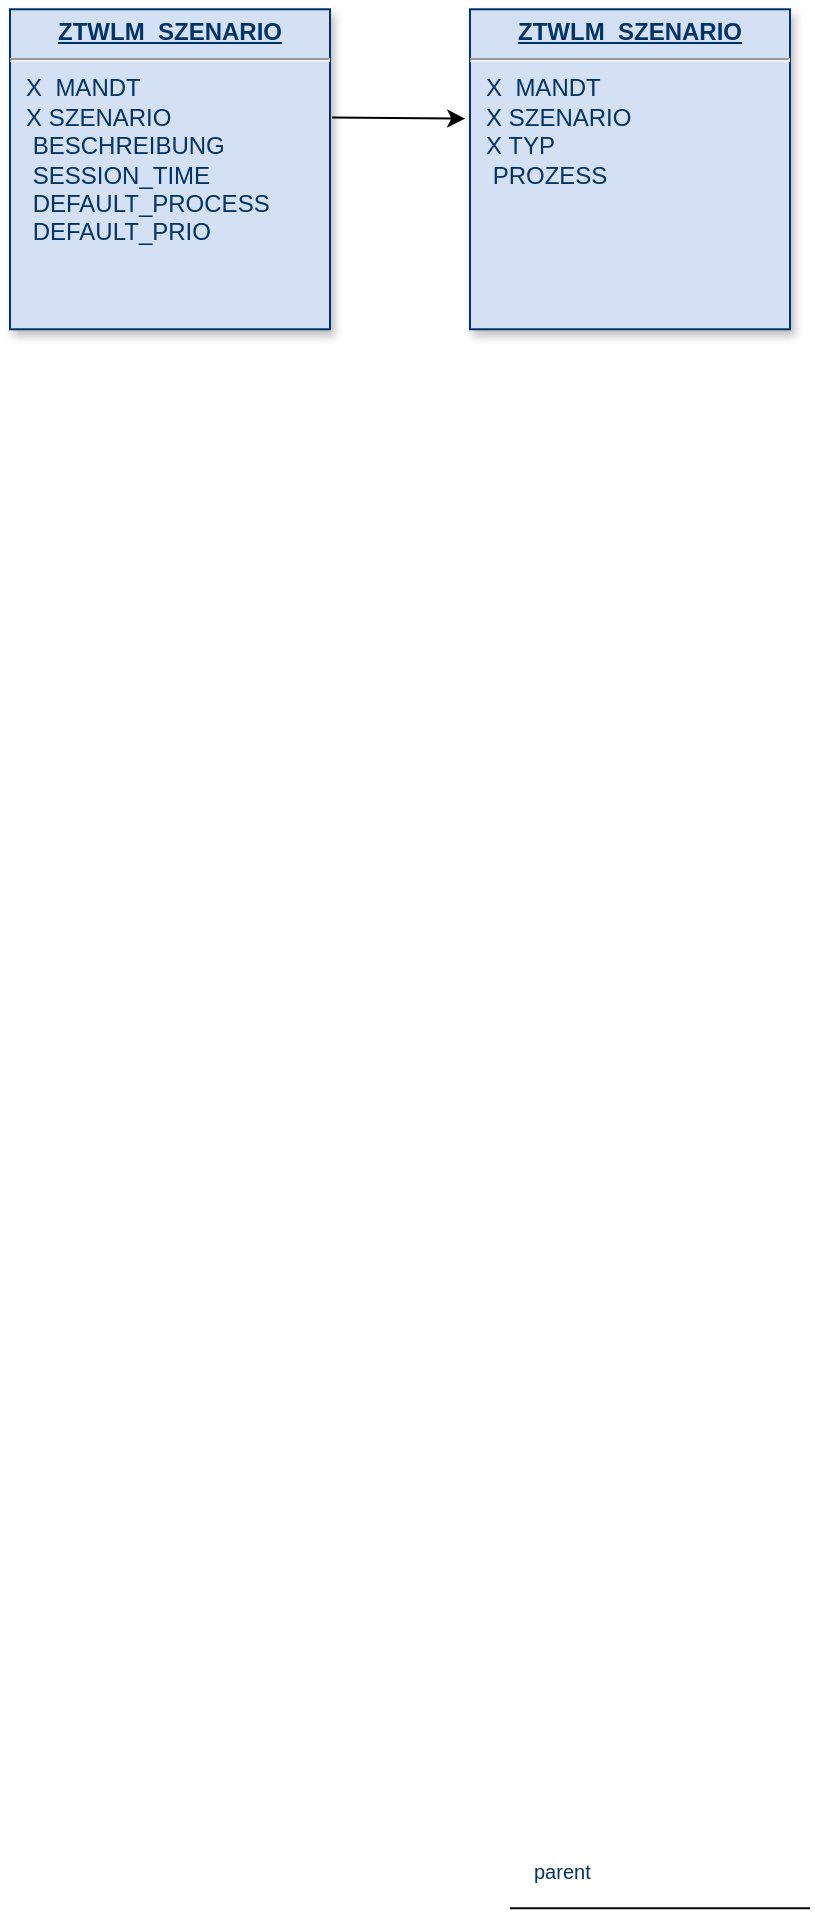 <mxfile version="20.2.7" type="github">
  <diagram name="Page-1" id="efa7a0a1-bf9b-a30e-e6df-94a7791c09e9">
    <mxGraphModel dx="716" dy="399" grid="1" gridSize="10" guides="1" tooltips="1" connect="1" arrows="1" fold="1" page="1" pageScale="1" pageWidth="826" pageHeight="1169" background="none" math="0" shadow="0">
      <root>
        <mxCell id="0" />
        <mxCell id="1" parent="0" />
        <mxCell id="25" value="&lt;p style=&quot;margin: 0px; margin-top: 4px; text-align: center; text-decoration: underline;&quot;&gt;&lt;b&gt;ZTWLM_SZENARIO&lt;/b&gt;&lt;/p&gt;&lt;hr&gt;&lt;p style=&quot;margin: 0px; margin-left: 8px;&quot;&gt;X &lt;span style=&quot;white-space: pre;&quot;&gt;	&lt;/span&gt;MANDT&lt;/p&gt;&lt;p style=&quot;margin: 0px; margin-left: 8px;&quot;&gt;X&lt;span style=&quot;white-space: pre;&quot;&gt;	&lt;/span&gt;SZENARIO&lt;/p&gt;&lt;p style=&quot;margin: 0px; margin-left: 8px;&quot;&gt;&lt;span style=&quot;white-space: pre;&quot;&gt;	&lt;/span&gt;BESCHREIBUNG&lt;br&gt;&lt;/p&gt;&lt;p style=&quot;margin: 0px; margin-left: 8px;&quot;&gt;&lt;span style=&quot;white-space: pre;&quot;&gt;	&lt;/span&gt;SESSION_TIME&lt;br&gt;&lt;/p&gt;&lt;p style=&quot;margin: 0px; margin-left: 8px;&quot;&gt;&lt;span style=&quot;white-space: pre;&quot;&gt;	&lt;/span&gt;DEFAULT_PROCESS&lt;br&gt;&lt;/p&gt;&lt;p style=&quot;margin: 0px; margin-left: 8px;&quot;&gt;&lt;span style=&quot;white-space: pre;&quot;&gt;	&lt;/span&gt;DEFAULT_PRIO&lt;br&gt;&lt;/p&gt;&lt;p style=&quot;margin: 0px; margin-left: 8px;&quot;&gt;&lt;br&gt;&lt;/p&gt;" style="verticalAlign=top;align=left;overflow=fill;fontSize=12;fontFamily=Helvetica;html=1;strokeColor=#003366;shadow=1;fillColor=#D4E1F5;fontColor=#003366" parent="1" vertex="1">
          <mxGeometry x="40.0" y="21.64" width="160" height="160" as="geometry" />
        </mxCell>
        <mxCell id="107" value="" style="endArrow=none;edgeStyle=orthogonalEdgeStyle;" parent="1" edge="1">
          <mxGeometry x="190" y="950" as="geometry">
            <mxPoint x="290" y="971.16" as="sourcePoint" />
            <mxPoint x="440" y="971.16" as="targetPoint" />
          </mxGeometry>
        </mxCell>
        <mxCell id="108" value="parent" style="resizable=0;align=left;verticalAlign=bottom;labelBackgroundColor=#ffffff;fontSize=10;strokeColor=#003366;shadow=1;fillColor=#D4E1F5;fontColor=#003366" parent="107" connectable="0" vertex="1">
          <mxGeometry x="-1" relative="1" as="geometry">
            <mxPoint x="10" y="-10" as="offset" />
          </mxGeometry>
        </mxCell>
        <mxCell id="EM568YbxJtucLrHgKcol-115" value="&lt;p style=&quot;margin: 0px; margin-top: 4px; text-align: center; text-decoration: underline;&quot;&gt;&lt;b&gt;ZTWLM_SZENARIO&lt;/b&gt;&lt;/p&gt;&lt;hr&gt;&lt;p style=&quot;margin: 0px; margin-left: 8px;&quot;&gt;X &lt;span style=&quot;white-space: pre;&quot;&gt;	&lt;/span&gt;MANDT&lt;/p&gt;&lt;p style=&quot;margin: 0px; margin-left: 8px;&quot;&gt;X&lt;span style=&quot;white-space: pre;&quot;&gt;	&lt;/span&gt;SZENARIO&lt;/p&gt;&lt;p style=&quot;margin: 0px; margin-left: 8px;&quot;&gt;X&lt;span style=&quot;white-space: pre;&quot;&gt;	&lt;/span&gt;TYP&lt;/p&gt;&lt;p style=&quot;margin: 0px; margin-left: 8px;&quot;&gt;&lt;span style=&quot;white-space: pre;&quot;&gt;	&lt;/span&gt;PROZESS&lt;br&gt;&lt;/p&gt;&lt;p style=&quot;margin: 0px; margin-left: 8px;&quot;&gt;&lt;br&gt;&lt;/p&gt;" style="verticalAlign=top;align=left;overflow=fill;fontSize=12;fontFamily=Helvetica;html=1;strokeColor=#003366;shadow=1;fillColor=#D4E1F5;fontColor=#003366" vertex="1" parent="1">
          <mxGeometry x="270.0" y="21.64" width="160" height="160" as="geometry" />
        </mxCell>
        <mxCell id="EM568YbxJtucLrHgKcol-116" value="" style="endArrow=classic;html=1;rounded=0;exitX=1.006;exitY=0.338;exitDx=0;exitDy=0;exitPerimeter=0;entryX=-0.015;entryY=0.342;entryDx=0;entryDy=0;entryPerimeter=0;" edge="1" parent="1" source="25" target="EM568YbxJtucLrHgKcol-115">
          <mxGeometry width="50" height="50" relative="1" as="geometry">
            <mxPoint x="250" y="70" as="sourcePoint" />
            <mxPoint x="300" y="20" as="targetPoint" />
          </mxGeometry>
        </mxCell>
      </root>
    </mxGraphModel>
  </diagram>
</mxfile>
